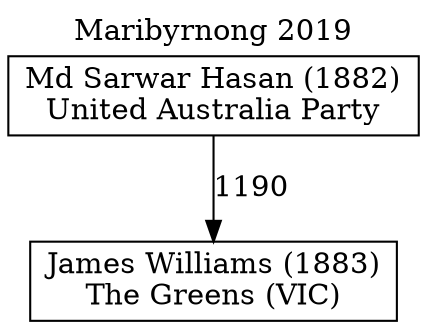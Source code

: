 // House preference flow
digraph "James Williams (1883)_Maribyrnong_2019" {
	graph [label="Maribyrnong 2019" labelloc=t mclimit=10]
	node [shape=box]
	"James Williams (1883)" [label="James Williams (1883)
The Greens (VIC)"]
	"Md Sarwar Hasan (1882)" [label="Md Sarwar Hasan (1882)
United Australia Party"]
	"Md Sarwar Hasan (1882)" [label="Md Sarwar Hasan (1882)
United Australia Party"]
	"Md Sarwar Hasan (1882)" -> "James Williams (1883)" [label=1190]
}

